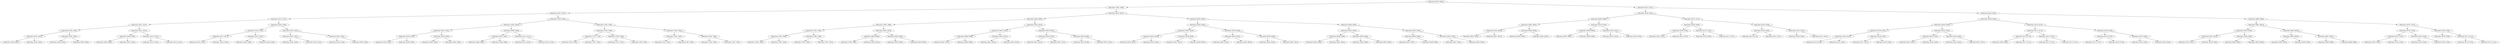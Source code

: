 digraph G{
599935646 [label="Node{data=[8054, 8054]}"]
599935646 -> 667023318
667023318 [label="Node{data=[7848, 7848]}"]
667023318 -> 868239566
868239566 [label="Node{data=[4357, 4357]}"]
868239566 -> 530791661
530791661 [label="Node{data=[4315, 4315]}"]
530791661 -> 772019005
772019005 [label="Node{data=[4307, 4307]}"]
772019005 -> 114503276
114503276 [label="Node{data=[4303, 4303]}"]
114503276 -> 929333312
929333312 [label="Node{data=[4291, 4291]}"]
929333312 -> 824608277
824608277 [label="Node{data=[4209, 4209]}"]
929333312 -> 1068889847
1068889847 [label="Node{data=[4302, 4302]}"]
114503276 -> 537530147
537530147 [label="Node{data=[4305, 4305]}"]
537530147 -> 872414690
872414690 [label="Node{data=[4304, 4304]}"]
537530147 -> 913097638
913097638 [label="Node{data=[4306, 4306]}"]
772019005 -> 645831122
645831122 [label="Node{data=[4311, 4311]}"]
645831122 -> 1459480873
1459480873 [label="Node{data=[4309, 4309]}"]
1459480873 -> 438378233
438378233 [label="Node{data=[4308, 4308]}"]
1459480873 -> 1249939432
1249939432 [label="Node{data=[4310, 4310]}"]
645831122 -> 409091939
409091939 [label="Node{data=[4313, 4313]}"]
409091939 -> 560933351
560933351 [label="Node{data=[4312, 4312]}"]
409091939 -> 858471909
858471909 [label="Node{data=[4314, 4314]}"]
530791661 -> 2107247527
2107247527 [label="Node{data=[4349, 4349]}"]
2107247527 -> 1946860112
1946860112 [label="Node{data=[4319, 4319]}"]
1946860112 -> 754091303
754091303 [label="Node{data=[4317, 4317]}"]
754091303 -> 1180451145
1180451145 [label="Node{data=[4316, 4316]}"]
754091303 -> 1798745366
1798745366 [label="Node{data=[4318, 4318]}"]
1946860112 -> 1255096858
1255096858 [label="Node{data=[4347, 4347]}"]
1255096858 -> 1915497945
1915497945 [label="Node{data=[4346, 4346]}"]
1255096858 -> 1449032924
1449032924 [label="Node{data=[4348, 4348]}"]
2107247527 -> 148780316
148780316 [label="Node{data=[4353, 4353]}"]
148780316 -> 942762383
942762383 [label="Node{data=[4351, 4351]}"]
942762383 -> 727767477
727767477 [label="Node{data=[4350, 4350]}"]
942762383 -> 243132569
243132569 [label="Node{data=[4352, 4352]}"]
148780316 -> 2003978911
2003978911 [label="Node{data=[4355, 4355]}"]
2003978911 -> 1144793327
1144793327 [label="Node{data=[4354, 4354]}"]
2003978911 -> 1765604524
1765604524 [label="Node{data=[4356, 4356]}"]
868239566 -> 149223474
149223474 [label="Node{data=[5038, 5038]}"]
149223474 -> 1831300355
1831300355 [label="Node{data=[4365, 4365]}"]
1831300355 -> 1224301336
1224301336 [label="Node{data=[4361, 4361]}"]
1224301336 -> 1177425719
1177425719 [label="Node{data=[4359, 4359]}"]
1177425719 -> 1763988136
1763988136 [label="Node{data=[4358, 4358]}"]
1177425719 -> 1069377018
1069377018 [label="Node{data=[4360, 4360]}"]
1224301336 -> 1025427598
1025427598 [label="Node{data=[4363, 4363]}"]
1025427598 -> 197130165
197130165 [label="Node{data=[4362, 4362]}"]
1025427598 -> 1078285688
1078285688 [label="Node{data=[4364, 4364]}"]
1831300355 -> 344160831
344160831 [label="Node{data=[4369, 4369]}"]
344160831 -> 1595054745
1595054745 [label="Node{data=[4367, 4367]}"]
1595054745 -> 736418961
736418961 [label="Node{data=[4366, 4366]}"]
1595054745 -> 1096851968
1096851968 [label="Node{data=[4368, 4368]}"]
344160831 -> 1312651921
1312651921 [label="Node{data=[4371, 4371]}"]
1312651921 -> 95479709
95479709 [label="Node{data=[4370, 4370]}"]
1312651921 -> 146650094
146650094 [label="Node{data=[5014, 5014]}"]
149223474 -> 1284071515
1284071515 [label="Node{data=[7840, 7840]}"]
1284071515 -> 1774547625
1774547625 [label="Node{data=[7836, 7836]}"]
1774547625 -> 1808526339
1808526339 [label="Node{data=[7723, 7723]}"]
1808526339 -> 235667543
235667543 [label="Node{data=[5055, 5055]}"]
1808526339 -> 159392373
159392373 [label="Node{data=[7831, 7831]}"]
1774547625 -> 1259493846
1259493846 [label="Node{data=[7838, 7838]}"]
1259493846 -> 2139950915
2139950915 [label="Node{data=[7837, 7837]}"]
1259493846 -> 292402781
292402781 [label="Node{data=[7839, 7839]}"]
1284071515 -> 427212175
427212175 [label="Node{data=[7844, 7844]}"]
427212175 -> 1081314206
1081314206 [label="Node{data=[7842, 7842]}"]
1081314206 -> 1469281220
1469281220 [label="Node{data=[7841, 7841]}"]
1081314206 -> 733014069
733014069 [label="Node{data=[7843, 7843]}"]
427212175 -> 126267913
126267913 [label="Node{data=[7846, 7846]}"]
126267913 -> 1542845980
1542845980 [label="Node{data=[7845, 7845]}"]
126267913 -> 397718517
397718517 [label="Node{data=[7847, 7847]}"]
667023318 -> 1005129846
1005129846 [label="Node{data=[8022, 8022]}"]
1005129846 -> 156105720
156105720 [label="Node{data=[8006, 8006]}"]
156105720 -> 2105326043
2105326043 [label="Node{data=[7998, 7998]}"]
2105326043 -> 1332057754
1332057754 [label="Node{data=[7994, 7994]}"]
1332057754 -> 1014777248
1014777248 [label="Node{data=[7992, 7992]}"]
1014777248 -> 1510538220
1510538220 [label="Node{data=[7849, 7849]}"]
1014777248 -> 1117922071
1117922071 [label="Node{data=[7993, 7993]}"]
1332057754 -> 563133599
563133599 [label="Node{data=[7996, 7996]}"]
563133599 -> 2141174856
2141174856 [label="Node{data=[7995, 7995]}"]
563133599 -> 1649799116
1649799116 [label="Node{data=[7997, 7997]}"]
2105326043 -> 834458122
834458122 [label="Node{data=[8002, 8002]}"]
834458122 -> 367850726
367850726 [label="Node{data=[8000, 8000]}"]
367850726 -> 395536367
395536367 [label="Node{data=[7999, 7999]}"]
367850726 -> 1526059358
1526059358 [label="Node{data=[8001, 8001]}"]
834458122 -> 227435656
227435656 [label="Node{data=[8004, 8004]}"]
227435656 -> 2134374939
2134374939 [label="Node{data=[8003, 8003]}"]
227435656 -> 1939293709
1939293709 [label="Node{data=[8005, 8005]}"]
156105720 -> 127669760
127669760 [label="Node{data=[8014, 8014]}"]
127669760 -> 2043189343
2043189343 [label="Node{data=[8010, 8010]}"]
2043189343 -> 971981407
971981407 [label="Node{data=[8008, 8008]}"]
971981407 -> 1887554625
1887554625 [label="Node{data=[8007, 8007]}"]
971981407 -> 390785095
390785095 [label="Node{data=[8009, 8009]}"]
2043189343 -> 721256593
721256593 [label="Node{data=[8012, 8012]}"]
721256593 -> 1766052395
1766052395 [label="Node{data=[8011, 8011]}"]
721256593 -> 392095878
392095878 [label="Node{data=[8013, 8013]}"]
127669760 -> 1461072634
1461072634 [label="Node{data=[8018, 8018]}"]
1461072634 -> 296339841
296339841 [label="Node{data=[8016, 8016]}"]
296339841 -> 1720488725
1720488725 [label="Node{data=[8015, 8015]}"]
296339841 -> 108416410
108416410 [label="Node{data=[8017, 8017]}"]
1461072634 -> 1611738700
1611738700 [label="Node{data=[8020, 8020]}"]
1611738700 -> 1068176910
1068176910 [label="Node{data=[8019, 8019]}"]
1611738700 -> 1027419861
1027419861 [label="Node{data=[8021, 8021]}"]
1005129846 -> 160673397
160673397 [label="Node{data=[8038, 8038]}"]
160673397 -> 1620677189
1620677189 [label="Node{data=[8030, 8030]}"]
1620677189 -> 124121918
124121918 [label="Node{data=[8026, 8026]}"]
124121918 -> 1408908929
1408908929 [label="Node{data=[8024, 8024]}"]
1408908929 -> 1192149645
1192149645 [label="Node{data=[8023, 8023]}"]
1408908929 -> 1797876627
1797876627 [label="Node{data=[8025, 8025]}"]
124121918 -> 1140689355
1140689355 [label="Node{data=[8028, 8028]}"]
1140689355 -> 1106356483
1106356483 [label="Node{data=[8027, 8027]}"]
1140689355 -> 1884946714
1884946714 [label="Node{data=[8029, 8029]}"]
1620677189 -> 1351584113
1351584113 [label="Node{data=[8034, 8034]}"]
1351584113 -> 2132013434
2132013434 [label="Node{data=[8032, 8032]}"]
2132013434 -> 870770218
870770218 [label="Node{data=[8031, 8031]}"]
2132013434 -> 320107421
320107421 [label="Node{data=[8033, 8033]}"]
1351584113 -> 1065137295
1065137295 [label="Node{data=[8036, 8036]}"]
1065137295 -> 1602492987
1602492987 [label="Node{data=[8035, 8035]}"]
1065137295 -> 1540841559
1540841559 [label="Node{data=[8037, 8037]}"]
160673397 -> 1810855979
1810855979 [label="Node{data=[8046, 8046]}"]
1810855979 -> 829255957
829255957 [label="Node{data=[8042, 8042]}"]
829255957 -> 1321726145
1321726145 [label="Node{data=[8040, 8040]}"]
1321726145 -> 787674262
787674262 [label="Node{data=[8039, 8039]}"]
1321726145 -> 1045229379
1045229379 [label="Node{data=[8041, 8041]}"]
829255957 -> 1685312582
1685312582 [label="Node{data=[8044, 8044]}"]
1685312582 -> 356741617
356741617 [label="Node{data=[8043, 8043]}"]
1685312582 -> 741110155
741110155 [label="Node{data=[8045, 8045]}"]
1810855979 -> 1967367610
1967367610 [label="Node{data=[8050, 8050]}"]
1967367610 -> 266899120
266899120 [label="Node{data=[8048, 8048]}"]
266899120 -> 27961925
27961925 [label="Node{data=[8047, 8047]}"]
266899120 -> 1321542610
1321542610 [label="Node{data=[8049, 8049]}"]
1967367610 -> 641933765
641933765 [label="Node{data=[8052, 8052]}"]
641933765 -> 1830139571
1830139571 [label="Node{data=[8051, 8051]}"]
641933765 -> 968479190
968479190 [label="Node{data=[8053, 8053]}"]
599935646 -> 1585819264
1585819264 [label="Node{data=[8152, 8152]}"]
1585819264 -> 1643635100
1643635100 [label="Node{data=[8104, 8104]}"]
1643635100 -> 555180863
555180863 [label="Node{data=[8096, 8096]}"]
555180863 -> 1448554922
1448554922 [label="Node{data=[8092, 8092]}"]
1448554922 -> 634741838
634741838 [label="Node{data=[8056, 8056]}"]
634741838 -> 2079365737
2079365737 [label="Node{data=[8055, 8055]}"]
634741838 -> 1633947827
1633947827 [label="Node{data=[8057, 8057]}"]
1448554922 -> 240232276
240232276 [label="Node{data=[8094, 8094]}"]
240232276 -> 2643396
2643396 [label="Node{data=[8093, 8093]}"]
240232276 -> 2138350714
2138350714 [label="Node{data=[8095, 8095]}"]
555180863 -> 1054130863
1054130863 [label="Node{data=[8100, 8100]}"]
1054130863 -> 1035774246
1035774246 [label="Node{data=[8098, 8098]}"]
1035774246 -> 2138594592
2138594592 [label="Node{data=[8097, 8097]}"]
1035774246 -> 636842433
636842433 [label="Node{data=[8099, 8099]}"]
1054130863 -> 1034690154
1034690154 [label="Node{data=[8102, 8102]}"]
1034690154 -> 1702983008
1702983008 [label="Node{data=[8101, 8101]}"]
1034690154 -> 1487775149
1487775149 [label="Node{data=[8103, 8103]}"]
1643635100 -> 1457040384
1457040384 [label="Node{data=[8112, 8112]}"]
1457040384 -> 198883327
198883327 [label="Node{data=[8108, 8108]}"]
198883327 -> 1696524689
1696524689 [label="Node{data=[8106, 8106]}"]
1696524689 -> 1353431122
1353431122 [label="Node{data=[8105, 8105]}"]
1696524689 -> 1132508907
1132508907 [label="Node{data=[8107, 8107]}"]
198883327 -> 490443819
490443819 [label="Node{data=[8110, 8110]}"]
490443819 -> 259765372
259765372 [label="Node{data=[8109, 8109]}"]
490443819 -> 44033257
44033257 [label="Node{data=[8111, 8111]}"]
1457040384 -> 1156464063
1156464063 [label="Node{data=[8148, 8148]}"]
1156464063 -> 87385029
87385029 [label="Node{data=[8146, 8146]}"]
87385029 -> 1472196427
1472196427 [label="Node{data=[8113, 8113]}"]
87385029 -> 721089017
721089017 [label="Node{data=[8147, 8147]}"]
1156464063 -> 533471964
533471964 [label="Node{data=[8150, 8150]}"]
533471964 -> 826888619
826888619 [label="Node{data=[8149, 8149]}"]
533471964 -> 421799294
421799294 [label="Node{data=[8151, 8151]}"]
1585819264 -> 1680636570
1680636570 [label="Node{data=[8184, 8184]}"]
1680636570 -> 436764161
436764161 [label="Node{data=[8168, 8168]}"]
436764161 -> 1639428322
1639428322 [label="Node{data=[8160, 8160]}"]
1639428322 -> 1493198463
1493198463 [label="Node{data=[8156, 8156]}"]
1493198463 -> 1585393519
1585393519 [label="Node{data=[8154, 8154]}"]
1585393519 -> 132033239
132033239 [label="Node{data=[8153, 8153]}"]
1585393519 -> 1530018414
1530018414 [label="Node{data=[8155, 8155]}"]
1493198463 -> 31165673
31165673 [label="Node{data=[8158, 8158]}"]
31165673 -> 645455850
645455850 [label="Node{data=[8157, 8157]}"]
31165673 -> 1409438176
1409438176 [label="Node{data=[8159, 8159]}"]
1639428322 -> 514453572
514453572 [label="Node{data=[8164, 8164]}"]
514453572 -> 1137216444
1137216444 [label="Node{data=[8162, 8162]}"]
1137216444 -> 590322592
590322592 [label="Node{data=[8161, 8161]}"]
1137216444 -> 1709462388
1709462388 [label="Node{data=[8163, 8163]}"]
514453572 -> 882816092
882816092 [label="Node{data=[8166, 8166]}"]
882816092 -> 864836632
864836632 [label="Node{data=[8165, 8165]}"]
882816092 -> 1822503762
1822503762 [label="Node{data=[8167, 8167]}"]
436764161 -> 723100225
723100225 [label="Node{data=[8176, 8176]}"]
723100225 -> 1784991530
1784991530 [label="Node{data=[8172, 8172]}"]
1784991530 -> 995701474
995701474 [label="Node{data=[8170, 8170]}"]
995701474 -> 1585950072
1585950072 [label="Node{data=[8169, 8169]}"]
995701474 -> 946476867
946476867 [label="Node{data=[8171, 8171]}"]
1784991530 -> 1950061307
1950061307 [label="Node{data=[8174, 8174]}"]
1950061307 -> 101150908
101150908 [label="Node{data=[8173, 8173]}"]
1950061307 -> 1695080809
1695080809 [label="Node{data=[8175, 8175]}"]
723100225 -> 229651076
229651076 [label="Node{data=[8180, 8180]}"]
229651076 -> 632608131
632608131 [label="Node{data=[8178, 8178]}"]
632608131 -> 411816729
411816729 [label="Node{data=[8177, 8177]}"]
632608131 -> 984251080
984251080 [label="Node{data=[8179, 8179]}"]
229651076 -> 906119947
906119947 [label="Node{data=[8182, 8182]}"]
906119947 -> 890865797
890865797 [label="Node{data=[8181, 8181]}"]
906119947 -> 1934399012
1934399012 [label="Node{data=[8183, 8183]}"]
1680636570 -> 442093247
442093247 [label="Node{data=[9699, 9699]}"]
442093247 -> 1051170028
1051170028 [label="Node{data=[9691, 9691]}"]
1051170028 -> 1199795741
1199795741 [label="Node{data=[8616, 8616]}"]
1199795741 -> 1357458815
1357458815 [label="Node{data=[8322, 8322]}"]
1357458815 -> 76623339
76623339 [label="Node{data=[8297, 8297]}"]
1357458815 -> 110348641
110348641 [label="Node{data=[8336, 8336]}"]
1199795741 -> 1513925672
1513925672 [label="Node{data=[9596, 9596]}"]
1513925672 -> 1126686917
1126686917 [label="Node{data=[8882, 8882]}"]
1513925672 -> 1322541887
1322541887 [label="Node{data=[9663, 9663]}"]
1051170028 -> 1444180805
1444180805 [label="Node{data=[9695, 9695]}"]
1444180805 -> 1769392195
1769392195 [label="Node{data=[9693, 9693]}"]
1769392195 -> 355150944
355150944 [label="Node{data=[9692, 9692]}"]
1769392195 -> 2014017633
2014017633 [label="Node{data=[9694, 9694]}"]
1444180805 -> 225489534
225489534 [label="Node{data=[9697, 9697]}"]
225489534 -> 1385912131
1385912131 [label="Node{data=[9696, 9696]}"]
225489534 -> 513747292
513747292 [label="Node{data=[9698, 9698]}"]
442093247 -> 1039434398
1039434398 [label="Node{data=[9707, 9707]}"]
1039434398 -> 899621916
899621916 [label="Node{data=[9703, 9703]}"]
899621916 -> 1035361443
1035361443 [label="Node{data=[9701, 9701]}"]
1035361443 -> 1510233984
1510233984 [label="Node{data=[9700, 9700]}"]
1035361443 -> 1132322348
1132322348 [label="Node{data=[9702, 9702]}"]
899621916 -> 261008795
261008795 [label="Node{data=[9705, 9705]}"]
261008795 -> 13810573
13810573 [label="Node{data=[9704, 9704]}"]
261008795 -> 2022855744
2022855744 [label="Node{data=[9706, 9706]}"]
1039434398 -> 1437825472
1437825472 [label="Node{data=[9709, 9709]}"]
1437825472 -> 791405720
791405720 [label="Node{data=[9708, 9708]}"]
1437825472 -> 984628259
984628259 [label="Node{data=[9711, 9711]}"]
984628259 -> 1357533025
1357533025 [label="Node{data=[9710, 9710]}"]
984628259 -> 509170117
509170117 [label="Node{data=[9712, 9712]}"]
}